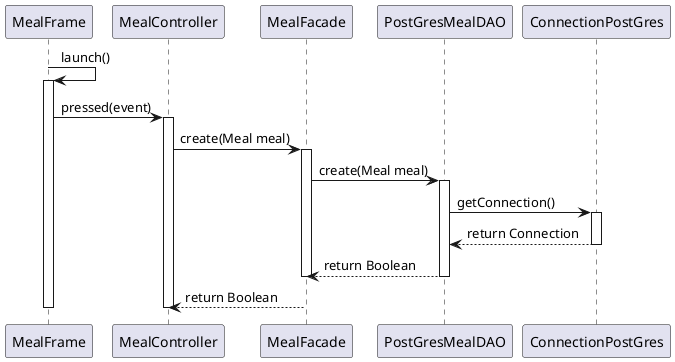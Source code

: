 @startuml
MealFrame -> MealFrame : launch()
activate MealFrame

MealFrame -> MealController: pressed(event)
activate MealController

MealController -> MealFacade: create(Meal meal)
activate MealFacade

MealFacade -> PostGresMealDAO : create(Meal meal)
activate PostGresMealDAO

PostGresMealDAO -> ConnectionPostGres : getConnection()
activate ConnectionPostGres
ConnectionPostGres --> PostGresMealDAO : return Connection
deactivate ConnectionPostGres
PostGresMealDAO --> MealFacade : return Boolean
deactivate PostGresMealDAO
deactivate MealFacade

MealFacade --> MealController : return Boolean
deactivate MealController
deactivate MealFrame


@enduml
